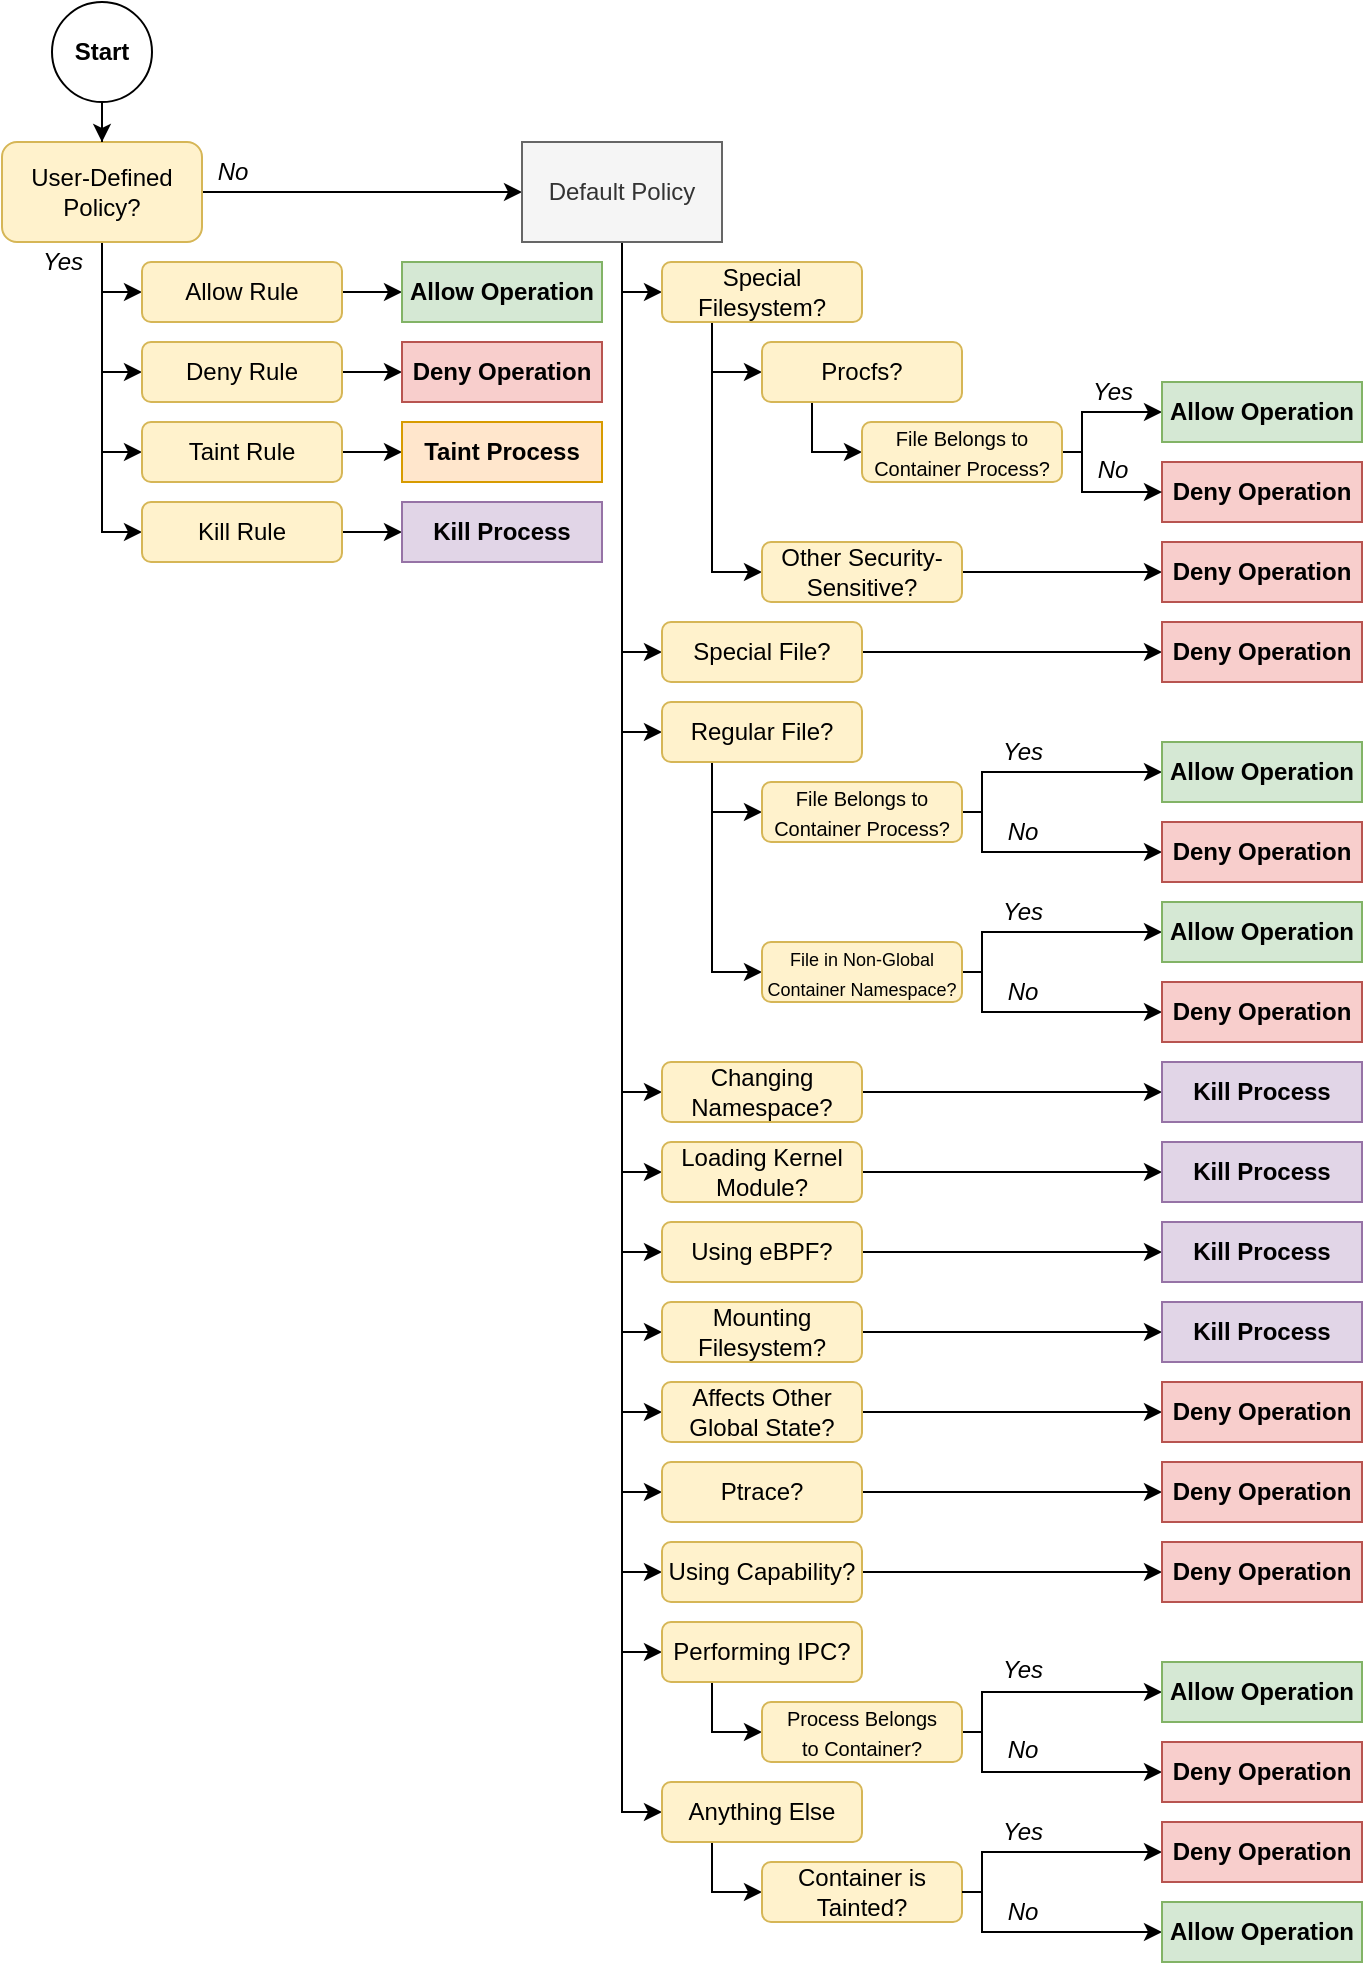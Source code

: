 <mxfile version="14.6.13" type="device"><diagram id="fOJPzqBjDy3xCo2itOu9" name="Page-1"><mxGraphModel dx="1902" dy="1075" grid="1" gridSize="10" guides="1" tooltips="1" connect="1" arrows="1" fold="1" page="1" pageScale="1" pageWidth="850" pageHeight="1100" math="0" shadow="0"><root><mxCell id="0"/><mxCell id="1" parent="0"/><mxCell id="1VYHeqjcHMtqplblWA4W-11" style="edgeStyle=orthogonalEdgeStyle;rounded=0;orthogonalLoop=1;jettySize=auto;html=1;exitX=0.5;exitY=1;exitDx=0;exitDy=0;entryX=0;entryY=0.5;entryDx=0;entryDy=0;" edge="1" parent="1" source="1VYHeqjcHMtqplblWA4W-1" target="1VYHeqjcHMtqplblWA4W-7"><mxGeometry relative="1" as="geometry"><Array as="points"><mxPoint x="90" y="235"/></Array></mxGeometry></mxCell><mxCell id="1VYHeqjcHMtqplblWA4W-13" style="edgeStyle=orthogonalEdgeStyle;rounded=0;orthogonalLoop=1;jettySize=auto;html=1;exitX=0.5;exitY=1;exitDx=0;exitDy=0;entryX=0;entryY=0.5;entryDx=0;entryDy=0;" edge="1" parent="1" source="1VYHeqjcHMtqplblWA4W-1" target="1VYHeqjcHMtqplblWA4W-8"><mxGeometry relative="1" as="geometry"/></mxCell><mxCell id="1VYHeqjcHMtqplblWA4W-14" style="edgeStyle=orthogonalEdgeStyle;rounded=0;orthogonalLoop=1;jettySize=auto;html=1;exitX=0.5;exitY=1;exitDx=0;exitDy=0;entryX=0;entryY=0.5;entryDx=0;entryDy=0;" edge="1" parent="1" source="1VYHeqjcHMtqplblWA4W-1" target="1VYHeqjcHMtqplblWA4W-9"><mxGeometry relative="1" as="geometry"/></mxCell><mxCell id="1VYHeqjcHMtqplblWA4W-15" style="edgeStyle=orthogonalEdgeStyle;rounded=0;orthogonalLoop=1;jettySize=auto;html=1;exitX=0.5;exitY=1;exitDx=0;exitDy=0;entryX=0;entryY=0.5;entryDx=0;entryDy=0;" edge="1" parent="1" source="1VYHeqjcHMtqplblWA4W-1" target="1VYHeqjcHMtqplblWA4W-10"><mxGeometry relative="1" as="geometry"/></mxCell><mxCell id="1VYHeqjcHMtqplblWA4W-17" style="edgeStyle=orthogonalEdgeStyle;rounded=0;orthogonalLoop=1;jettySize=auto;html=1;exitX=1;exitY=0.5;exitDx=0;exitDy=0;entryX=0;entryY=0.5;entryDx=0;entryDy=0;" edge="1" parent="1" source="1VYHeqjcHMtqplblWA4W-1" target="1VYHeqjcHMtqplblWA4W-28"><mxGeometry relative="1" as="geometry"><mxPoint x="270" y="185" as="targetPoint"/></mxGeometry></mxCell><mxCell id="1VYHeqjcHMtqplblWA4W-1" value="User-Defined Policy?" style="rounded=1;whiteSpace=wrap;html=1;fillColor=#fff2cc;strokeColor=#d6b656;" vertex="1" parent="1"><mxGeometry x="40" y="160" width="100" height="50" as="geometry"/></mxCell><mxCell id="1VYHeqjcHMtqplblWA4W-26" style="edgeStyle=orthogonalEdgeStyle;rounded=0;orthogonalLoop=1;jettySize=auto;html=1;exitX=1;exitY=0.5;exitDx=0;exitDy=0;entryX=0;entryY=0.5;entryDx=0;entryDy=0;" edge="1" parent="1" source="1VYHeqjcHMtqplblWA4W-7" target="1VYHeqjcHMtqplblWA4W-24"><mxGeometry relative="1" as="geometry"/></mxCell><mxCell id="1VYHeqjcHMtqplblWA4W-7" value="Allow Rule" style="rounded=1;whiteSpace=wrap;html=1;fillColor=#fff2cc;strokeColor=#d6b656;" vertex="1" parent="1"><mxGeometry x="110" y="220" width="100" height="30" as="geometry"/></mxCell><mxCell id="1VYHeqjcHMtqplblWA4W-20" style="edgeStyle=orthogonalEdgeStyle;rounded=0;orthogonalLoop=1;jettySize=auto;html=1;" edge="1" parent="1" source="1VYHeqjcHMtqplblWA4W-8"><mxGeometry relative="1" as="geometry"><mxPoint x="240" y="275" as="targetPoint"/></mxGeometry></mxCell><mxCell id="1VYHeqjcHMtqplblWA4W-8" value="Deny Rule" style="rounded=1;whiteSpace=wrap;html=1;fillColor=#fff2cc;strokeColor=#d6b656;" vertex="1" parent="1"><mxGeometry x="110" y="260" width="100" height="30" as="geometry"/></mxCell><mxCell id="1VYHeqjcHMtqplblWA4W-21" style="edgeStyle=orthogonalEdgeStyle;rounded=0;orthogonalLoop=1;jettySize=auto;html=1;exitX=1;exitY=0.5;exitDx=0;exitDy=0;" edge="1" parent="1" source="1VYHeqjcHMtqplblWA4W-9"><mxGeometry relative="1" as="geometry"><mxPoint x="240" y="315" as="targetPoint"/></mxGeometry></mxCell><mxCell id="1VYHeqjcHMtqplblWA4W-9" value="Taint Rule" style="rounded=1;whiteSpace=wrap;html=1;fillColor=#fff2cc;strokeColor=#d6b656;" vertex="1" parent="1"><mxGeometry x="110" y="300" width="100" height="30" as="geometry"/></mxCell><mxCell id="1VYHeqjcHMtqplblWA4W-27" style="edgeStyle=orthogonalEdgeStyle;rounded=0;orthogonalLoop=1;jettySize=auto;html=1;exitX=1;exitY=0.5;exitDx=0;exitDy=0;" edge="1" parent="1" source="1VYHeqjcHMtqplblWA4W-10" target="1VYHeqjcHMtqplblWA4W-23"><mxGeometry relative="1" as="geometry"/></mxCell><mxCell id="1VYHeqjcHMtqplblWA4W-10" value="Kill Rule" style="rounded=1;whiteSpace=wrap;html=1;fillColor=#fff2cc;strokeColor=#d6b656;" vertex="1" parent="1"><mxGeometry x="110" y="340" width="100" height="30" as="geometry"/></mxCell><mxCell id="1VYHeqjcHMtqplblWA4W-16" value="Yes" style="text;html=1;align=center;verticalAlign=middle;resizable=0;points=[];autosize=1;strokeColor=none;fontStyle=2" vertex="1" parent="1"><mxGeometry x="50" y="210" width="40" height="20" as="geometry"/></mxCell><mxCell id="1VYHeqjcHMtqplblWA4W-18" value="No" style="text;html=1;align=center;verticalAlign=middle;resizable=0;points=[];autosize=1;strokeColor=none;fontStyle=2" vertex="1" parent="1"><mxGeometry x="140" y="165" width="30" height="20" as="geometry"/></mxCell><mxCell id="1VYHeqjcHMtqplblWA4W-22" value="Deny Operation" style="rounded=0;whiteSpace=wrap;html=1;fillColor=#f8cecc;strokeColor=#b85450;fontStyle=1" vertex="1" parent="1"><mxGeometry x="240" y="260" width="100" height="30" as="geometry"/></mxCell><mxCell id="1VYHeqjcHMtqplblWA4W-23" value="Kill Process" style="rounded=0;whiteSpace=wrap;html=1;fillColor=#e1d5e7;strokeColor=#9673a6;fontStyle=1" vertex="1" parent="1"><mxGeometry x="240" y="340" width="100" height="30" as="geometry"/></mxCell><mxCell id="1VYHeqjcHMtqplblWA4W-24" value="Allow Operation" style="rounded=0;whiteSpace=wrap;html=1;fillColor=#d5e8d4;strokeColor=#82b366;fontStyle=1" vertex="1" parent="1"><mxGeometry x="240" y="220" width="100" height="30" as="geometry"/></mxCell><mxCell id="1VYHeqjcHMtqplblWA4W-25" value="Taint Process" style="rounded=0;whiteSpace=wrap;html=1;fillColor=#ffe6cc;strokeColor=#d79b00;fontStyle=1" vertex="1" parent="1"><mxGeometry x="240" y="300" width="100" height="30" as="geometry"/></mxCell><mxCell id="1VYHeqjcHMtqplblWA4W-63" style="edgeStyle=orthogonalEdgeStyle;rounded=0;orthogonalLoop=1;jettySize=auto;html=1;exitX=0.5;exitY=1;exitDx=0;exitDy=0;entryX=0;entryY=0.5;entryDx=0;entryDy=0;" edge="1" parent="1" source="1VYHeqjcHMtqplblWA4W-28" target="1VYHeqjcHMtqplblWA4W-36"><mxGeometry relative="1" as="geometry"><Array as="points"><mxPoint x="350" y="235"/></Array></mxGeometry></mxCell><mxCell id="1VYHeqjcHMtqplblWA4W-64" style="edgeStyle=orthogonalEdgeStyle;rounded=0;orthogonalLoop=1;jettySize=auto;html=1;exitX=0.5;exitY=1;exitDx=0;exitDy=0;entryX=0;entryY=0.5;entryDx=0;entryDy=0;" edge="1" parent="1" source="1VYHeqjcHMtqplblWA4W-28" target="1VYHeqjcHMtqplblWA4W-39"><mxGeometry relative="1" as="geometry"/></mxCell><mxCell id="1VYHeqjcHMtqplblWA4W-68" style="edgeStyle=orthogonalEdgeStyle;rounded=0;orthogonalLoop=1;jettySize=auto;html=1;exitX=0.5;exitY=1;exitDx=0;exitDy=0;entryX=0;entryY=0.5;entryDx=0;entryDy=0;" edge="1" parent="1" source="1VYHeqjcHMtqplblWA4W-28" target="1VYHeqjcHMtqplblWA4W-65"><mxGeometry relative="1" as="geometry"/></mxCell><mxCell id="1VYHeqjcHMtqplblWA4W-81" style="edgeStyle=orthogonalEdgeStyle;rounded=0;orthogonalLoop=1;jettySize=auto;html=1;exitX=0.5;exitY=1;exitDx=0;exitDy=0;entryX=0;entryY=0.5;entryDx=0;entryDy=0;" edge="1" parent="1" source="1VYHeqjcHMtqplblWA4W-28" target="1VYHeqjcHMtqplblWA4W-72"><mxGeometry relative="1" as="geometry"/></mxCell><mxCell id="1VYHeqjcHMtqplblWA4W-85" style="edgeStyle=orthogonalEdgeStyle;rounded=0;orthogonalLoop=1;jettySize=auto;html=1;exitX=0.5;exitY=1;exitDx=0;exitDy=0;entryX=0;entryY=0.5;entryDx=0;entryDy=0;" edge="1" parent="1" source="1VYHeqjcHMtqplblWA4W-28" target="1VYHeqjcHMtqplblWA4W-69"><mxGeometry relative="1" as="geometry"/></mxCell><mxCell id="1VYHeqjcHMtqplblWA4W-86" style="edgeStyle=orthogonalEdgeStyle;rounded=0;orthogonalLoop=1;jettySize=auto;html=1;exitX=0.5;exitY=1;exitDx=0;exitDy=0;entryX=0;entryY=0.5;entryDx=0;entryDy=0;" edge="1" parent="1" source="1VYHeqjcHMtqplblWA4W-28" target="1VYHeqjcHMtqplblWA4W-71"><mxGeometry relative="1" as="geometry"/></mxCell><mxCell id="1VYHeqjcHMtqplblWA4W-88" style="edgeStyle=orthogonalEdgeStyle;rounded=0;orthogonalLoop=1;jettySize=auto;html=1;exitX=0.5;exitY=1;exitDx=0;exitDy=0;entryX=0;entryY=0.5;entryDx=0;entryDy=0;" edge="1" parent="1" source="1VYHeqjcHMtqplblWA4W-28" target="1VYHeqjcHMtqplblWA4W-87"><mxGeometry relative="1" as="geometry"/></mxCell><mxCell id="1VYHeqjcHMtqplblWA4W-106" style="edgeStyle=orthogonalEdgeStyle;rounded=0;orthogonalLoop=1;jettySize=auto;html=1;exitX=0.5;exitY=1;exitDx=0;exitDy=0;entryX=0;entryY=0.5;entryDx=0;entryDy=0;" edge="1" parent="1" source="1VYHeqjcHMtqplblWA4W-28" target="1VYHeqjcHMtqplblWA4W-97"><mxGeometry relative="1" as="geometry"/></mxCell><mxCell id="1VYHeqjcHMtqplblWA4W-110" style="edgeStyle=orthogonalEdgeStyle;rounded=0;orthogonalLoop=1;jettySize=auto;html=1;exitX=0.5;exitY=1;exitDx=0;exitDy=0;entryX=0;entryY=0.5;entryDx=0;entryDy=0;" edge="1" parent="1" source="1VYHeqjcHMtqplblWA4W-28" target="1VYHeqjcHMtqplblWA4W-108"><mxGeometry relative="1" as="geometry"/></mxCell><mxCell id="1VYHeqjcHMtqplblWA4W-130" style="edgeStyle=orthogonalEdgeStyle;rounded=0;orthogonalLoop=1;jettySize=auto;html=1;exitX=0.5;exitY=1;exitDx=0;exitDy=0;entryX=0;entryY=0.5;entryDx=0;entryDy=0;" edge="1" parent="1" source="1VYHeqjcHMtqplblWA4W-28" target="1VYHeqjcHMtqplblWA4W-127"><mxGeometry relative="1" as="geometry"/></mxCell><mxCell id="1VYHeqjcHMtqplblWA4W-134" style="edgeStyle=orthogonalEdgeStyle;rounded=0;orthogonalLoop=1;jettySize=auto;html=1;exitX=0.5;exitY=1;exitDx=0;exitDy=0;entryX=0;entryY=0.5;entryDx=0;entryDy=0;" edge="1" parent="1" source="1VYHeqjcHMtqplblWA4W-28" target="1VYHeqjcHMtqplblWA4W-131"><mxGeometry relative="1" as="geometry"/></mxCell><mxCell id="1VYHeqjcHMtqplblWA4W-140" style="edgeStyle=orthogonalEdgeStyle;rounded=0;orthogonalLoop=1;jettySize=auto;html=1;exitX=0.5;exitY=1;exitDx=0;exitDy=0;entryX=0;entryY=0.5;entryDx=0;entryDy=0;" edge="1" parent="1" source="1VYHeqjcHMtqplblWA4W-28" target="1VYHeqjcHMtqplblWA4W-139"><mxGeometry relative="1" as="geometry"/></mxCell><mxCell id="1VYHeqjcHMtqplblWA4W-28" value="Default Policy" style="rounded=0;whiteSpace=wrap;html=1;fontFamily=Helvetica;fontSize=12;align=center;fillColor=#f5f5f5;strokeColor=#666666;fontColor=#333333;" vertex="1" parent="1"><mxGeometry x="300" y="160" width="100" height="50" as="geometry"/></mxCell><mxCell id="1VYHeqjcHMtqplblWA4W-43" style="edgeStyle=orthogonalEdgeStyle;rounded=0;orthogonalLoop=1;jettySize=auto;html=1;exitX=0.25;exitY=1;exitDx=0;exitDy=0;entryX=0;entryY=0.5;entryDx=0;entryDy=0;" edge="1" parent="1" source="1VYHeqjcHMtqplblWA4W-36" target="1VYHeqjcHMtqplblWA4W-40"><mxGeometry relative="1" as="geometry"><Array as="points"><mxPoint x="395" y="275"/></Array></mxGeometry></mxCell><mxCell id="1VYHeqjcHMtqplblWA4W-44" style="edgeStyle=orthogonalEdgeStyle;rounded=0;orthogonalLoop=1;jettySize=auto;html=1;exitX=0.25;exitY=1;exitDx=0;exitDy=0;entryX=0;entryY=0.5;entryDx=0;entryDy=0;" edge="1" parent="1" source="1VYHeqjcHMtqplblWA4W-36" target="1VYHeqjcHMtqplblWA4W-41"><mxGeometry relative="1" as="geometry"/></mxCell><mxCell id="1VYHeqjcHMtqplblWA4W-36" value="Special Filesystem?" style="rounded=1;whiteSpace=wrap;html=1;fillColor=#fff2cc;strokeColor=#d6b656;" vertex="1" parent="1"><mxGeometry x="370" y="220" width="100" height="30" as="geometry"/></mxCell><mxCell id="1VYHeqjcHMtqplblWA4W-62" style="edgeStyle=orthogonalEdgeStyle;rounded=0;orthogonalLoop=1;jettySize=auto;html=1;exitX=1;exitY=0.5;exitDx=0;exitDy=0;" edge="1" parent="1" source="1VYHeqjcHMtqplblWA4W-39" target="1VYHeqjcHMtqplblWA4W-61"><mxGeometry relative="1" as="geometry"/></mxCell><mxCell id="1VYHeqjcHMtqplblWA4W-39" value="Special File?" style="rounded=1;whiteSpace=wrap;html=1;fillColor=#fff2cc;strokeColor=#d6b656;" vertex="1" parent="1"><mxGeometry x="370" y="400" width="100" height="30" as="geometry"/></mxCell><mxCell id="1VYHeqjcHMtqplblWA4W-51" style="edgeStyle=orthogonalEdgeStyle;rounded=0;orthogonalLoop=1;jettySize=auto;html=1;exitX=0.25;exitY=1;exitDx=0;exitDy=0;entryX=0;entryY=0.5;entryDx=0;entryDy=0;" edge="1" parent="1" source="1VYHeqjcHMtqplblWA4W-40" target="1VYHeqjcHMtqplblWA4W-50"><mxGeometry relative="1" as="geometry"><Array as="points"><mxPoint x="445" y="315"/></Array></mxGeometry></mxCell><mxCell id="1VYHeqjcHMtqplblWA4W-40" value="Procfs?" style="rounded=1;whiteSpace=wrap;html=1;fillColor=#fff2cc;strokeColor=#d6b656;" vertex="1" parent="1"><mxGeometry x="420" y="260" width="100" height="30" as="geometry"/></mxCell><mxCell id="1VYHeqjcHMtqplblWA4W-58" style="edgeStyle=orthogonalEdgeStyle;rounded=0;orthogonalLoop=1;jettySize=auto;html=1;exitX=1;exitY=0.5;exitDx=0;exitDy=0;" edge="1" parent="1" source="1VYHeqjcHMtqplblWA4W-41" target="1VYHeqjcHMtqplblWA4W-57"><mxGeometry relative="1" as="geometry"/></mxCell><mxCell id="1VYHeqjcHMtqplblWA4W-41" value="Other Security-Sensitive?" style="rounded=1;whiteSpace=wrap;html=1;fillColor=#fff2cc;strokeColor=#d6b656;" vertex="1" parent="1"><mxGeometry x="420" y="360" width="100" height="30" as="geometry"/></mxCell><mxCell id="1VYHeqjcHMtqplblWA4W-46" value="Deny Operation" style="rounded=0;whiteSpace=wrap;html=1;fillColor=#f8cecc;strokeColor=#b85450;fontStyle=1" vertex="1" parent="1"><mxGeometry x="620" y="320" width="100" height="30" as="geometry"/></mxCell><mxCell id="1VYHeqjcHMtqplblWA4W-53" style="edgeStyle=orthogonalEdgeStyle;rounded=0;orthogonalLoop=1;jettySize=auto;html=1;exitX=1;exitY=0.5;exitDx=0;exitDy=0;" edge="1" parent="1" source="1VYHeqjcHMtqplblWA4W-50" target="1VYHeqjcHMtqplblWA4W-52"><mxGeometry relative="1" as="geometry"><Array as="points"><mxPoint x="580" y="315"/><mxPoint x="580" y="295"/></Array></mxGeometry></mxCell><mxCell id="1VYHeqjcHMtqplblWA4W-54" style="edgeStyle=orthogonalEdgeStyle;rounded=0;orthogonalLoop=1;jettySize=auto;html=1;exitX=1;exitY=0.5;exitDx=0;exitDy=0;" edge="1" parent="1" source="1VYHeqjcHMtqplblWA4W-50" target="1VYHeqjcHMtqplblWA4W-46"><mxGeometry relative="1" as="geometry"><Array as="points"><mxPoint x="580" y="315"/><mxPoint x="580" y="335"/></Array></mxGeometry></mxCell><mxCell id="1VYHeqjcHMtqplblWA4W-50" value="&lt;font style=&quot;font-size: 10px&quot;&gt;File Belongs to Container Process?&lt;/font&gt;" style="rounded=1;whiteSpace=wrap;html=1;fillColor=#fff2cc;strokeColor=#d6b656;" vertex="1" parent="1"><mxGeometry x="470" y="300" width="100" height="30" as="geometry"/></mxCell><mxCell id="1VYHeqjcHMtqplblWA4W-52" value="Allow Operation" style="rounded=0;whiteSpace=wrap;html=1;fillColor=#d5e8d4;strokeColor=#82b366;fontStyle=1" vertex="1" parent="1"><mxGeometry x="620" y="280" width="100" height="30" as="geometry"/></mxCell><mxCell id="1VYHeqjcHMtqplblWA4W-55" value="Yes" style="text;html=1;align=center;verticalAlign=middle;resizable=0;points=[];autosize=1;strokeColor=none;fontStyle=2" vertex="1" parent="1"><mxGeometry x="575" y="275" width="40" height="20" as="geometry"/></mxCell><mxCell id="1VYHeqjcHMtqplblWA4W-56" value="No" style="text;html=1;align=center;verticalAlign=middle;resizable=0;points=[];autosize=1;strokeColor=none;fontStyle=2" vertex="1" parent="1"><mxGeometry x="580" y="314" width="30" height="20" as="geometry"/></mxCell><mxCell id="1VYHeqjcHMtqplblWA4W-57" value="Deny Operation" style="rounded=0;whiteSpace=wrap;html=1;fillColor=#f8cecc;strokeColor=#b85450;fontStyle=1" vertex="1" parent="1"><mxGeometry x="620" y="360" width="100" height="30" as="geometry"/></mxCell><mxCell id="1VYHeqjcHMtqplblWA4W-61" value="Deny Operation" style="rounded=0;whiteSpace=wrap;html=1;fillColor=#f8cecc;strokeColor=#b85450;fontStyle=1" vertex="1" parent="1"><mxGeometry x="620" y="400" width="100" height="30" as="geometry"/></mxCell><mxCell id="1VYHeqjcHMtqplblWA4W-67" style="edgeStyle=orthogonalEdgeStyle;rounded=0;orthogonalLoop=1;jettySize=auto;html=1;exitX=1;exitY=0.5;exitDx=0;exitDy=0;" edge="1" parent="1" source="1VYHeqjcHMtqplblWA4W-65" target="1VYHeqjcHMtqplblWA4W-66"><mxGeometry relative="1" as="geometry"/></mxCell><mxCell id="1VYHeqjcHMtqplblWA4W-65" value="Changing Namespace?" style="rounded=1;whiteSpace=wrap;html=1;fillColor=#fff2cc;strokeColor=#d6b656;" vertex="1" parent="1"><mxGeometry x="370" y="620" width="100" height="30" as="geometry"/></mxCell><mxCell id="1VYHeqjcHMtqplblWA4W-66" value="Kill Process" style="rounded=0;whiteSpace=wrap;html=1;fillColor=#e1d5e7;strokeColor=#9673a6;fontStyle=1" vertex="1" parent="1"><mxGeometry x="620" y="620" width="100" height="30" as="geometry"/></mxCell><mxCell id="1VYHeqjcHMtqplblWA4W-82" style="edgeStyle=orthogonalEdgeStyle;rounded=0;orthogonalLoop=1;jettySize=auto;html=1;exitX=1;exitY=0.5;exitDx=0;exitDy=0;" edge="1" parent="1" source="1VYHeqjcHMtqplblWA4W-69" target="1VYHeqjcHMtqplblWA4W-70"><mxGeometry relative="1" as="geometry"/></mxCell><mxCell id="1VYHeqjcHMtqplblWA4W-69" value="Loading Kernel Module?" style="rounded=1;whiteSpace=wrap;html=1;fillColor=#fff2cc;strokeColor=#d6b656;" vertex="1" parent="1"><mxGeometry x="370" y="660" width="100" height="30" as="geometry"/></mxCell><mxCell id="1VYHeqjcHMtqplblWA4W-70" value="Kill Process" style="rounded=0;whiteSpace=wrap;html=1;fillColor=#e1d5e7;strokeColor=#9673a6;fontStyle=1" vertex="1" parent="1"><mxGeometry x="620" y="660" width="100" height="30" as="geometry"/></mxCell><mxCell id="1VYHeqjcHMtqplblWA4W-84" style="edgeStyle=orthogonalEdgeStyle;rounded=0;orthogonalLoop=1;jettySize=auto;html=1;exitX=1;exitY=0.5;exitDx=0;exitDy=0;" edge="1" parent="1" source="1VYHeqjcHMtqplblWA4W-71" target="1VYHeqjcHMtqplblWA4W-83"><mxGeometry relative="1" as="geometry"/></mxCell><mxCell id="1VYHeqjcHMtqplblWA4W-71" value="Using eBPF?" style="rounded=1;whiteSpace=wrap;html=1;fillColor=#fff2cc;strokeColor=#d6b656;" vertex="1" parent="1"><mxGeometry x="370" y="700" width="100" height="30" as="geometry"/></mxCell><mxCell id="1VYHeqjcHMtqplblWA4W-74" style="edgeStyle=orthogonalEdgeStyle;rounded=0;orthogonalLoop=1;jettySize=auto;html=1;exitX=0.25;exitY=1;exitDx=0;exitDy=0;entryX=0;entryY=0.5;entryDx=0;entryDy=0;" edge="1" parent="1" source="1VYHeqjcHMtqplblWA4W-72" target="1VYHeqjcHMtqplblWA4W-73"><mxGeometry relative="1" as="geometry"><Array as="points"><mxPoint x="395" y="495"/></Array></mxGeometry></mxCell><mxCell id="1VYHeqjcHMtqplblWA4W-119" style="edgeStyle=orthogonalEdgeStyle;rounded=0;orthogonalLoop=1;jettySize=auto;html=1;exitX=0.25;exitY=1;exitDx=0;exitDy=0;entryX=0;entryY=0.5;entryDx=0;entryDy=0;" edge="1" parent="1" source="1VYHeqjcHMtqplblWA4W-72" target="1VYHeqjcHMtqplblWA4W-118"><mxGeometry relative="1" as="geometry"/></mxCell><mxCell id="1VYHeqjcHMtqplblWA4W-72" value="Regular File?" style="rounded=1;whiteSpace=wrap;html=1;fillColor=#fff2cc;strokeColor=#d6b656;" vertex="1" parent="1"><mxGeometry x="370" y="440" width="100" height="30" as="geometry"/></mxCell><mxCell id="1VYHeqjcHMtqplblWA4W-77" style="edgeStyle=orthogonalEdgeStyle;rounded=0;orthogonalLoop=1;jettySize=auto;html=1;exitX=1;exitY=0.5;exitDx=0;exitDy=0;" edge="1" parent="1" source="1VYHeqjcHMtqplblWA4W-73" target="1VYHeqjcHMtqplblWA4W-75"><mxGeometry relative="1" as="geometry"><Array as="points"><mxPoint x="530" y="495"/><mxPoint x="530" y="475"/></Array></mxGeometry></mxCell><mxCell id="1VYHeqjcHMtqplblWA4W-78" style="edgeStyle=orthogonalEdgeStyle;rounded=0;orthogonalLoop=1;jettySize=auto;html=1;exitX=1;exitY=0.5;exitDx=0;exitDy=0;" edge="1" parent="1" source="1VYHeqjcHMtqplblWA4W-73" target="1VYHeqjcHMtqplblWA4W-76"><mxGeometry relative="1" as="geometry"><Array as="points"><mxPoint x="530" y="495"/><mxPoint x="530" y="515"/></Array></mxGeometry></mxCell><mxCell id="1VYHeqjcHMtqplblWA4W-73" value="&lt;font style=&quot;font-size: 10px&quot;&gt;File Belongs to Container Process?&lt;/font&gt;" style="rounded=1;whiteSpace=wrap;html=1;fillColor=#fff2cc;strokeColor=#d6b656;" vertex="1" parent="1"><mxGeometry x="420" y="480" width="100" height="30" as="geometry"/></mxCell><mxCell id="1VYHeqjcHMtqplblWA4W-75" value="Allow Operation" style="rounded=0;whiteSpace=wrap;html=1;fillColor=#d5e8d4;strokeColor=#82b366;fontStyle=1" vertex="1" parent="1"><mxGeometry x="620" y="460" width="100" height="30" as="geometry"/></mxCell><mxCell id="1VYHeqjcHMtqplblWA4W-76" value="Deny Operation" style="rounded=0;whiteSpace=wrap;html=1;fillColor=#f8cecc;strokeColor=#b85450;fontStyle=1" vertex="1" parent="1"><mxGeometry x="620" y="500" width="100" height="30" as="geometry"/></mxCell><mxCell id="1VYHeqjcHMtqplblWA4W-83" value="Kill Process" style="rounded=0;whiteSpace=wrap;html=1;fillColor=#e1d5e7;strokeColor=#9673a6;fontStyle=1" vertex="1" parent="1"><mxGeometry x="620" y="700" width="100" height="30" as="geometry"/></mxCell><mxCell id="1VYHeqjcHMtqplblWA4W-96" style="edgeStyle=orthogonalEdgeStyle;rounded=0;orthogonalLoop=1;jettySize=auto;html=1;exitX=0.25;exitY=1;exitDx=0;exitDy=0;entryX=0;entryY=0.5;entryDx=0;entryDy=0;" edge="1" parent="1" source="1VYHeqjcHMtqplblWA4W-87" target="1VYHeqjcHMtqplblWA4W-95"><mxGeometry relative="1" as="geometry"><Array as="points"><mxPoint x="395" y="955"/></Array></mxGeometry></mxCell><mxCell id="1VYHeqjcHMtqplblWA4W-87" value="Performing IPC?" style="rounded=1;whiteSpace=wrap;html=1;fillColor=#fff2cc;strokeColor=#d6b656;" vertex="1" parent="1"><mxGeometry x="370" y="900" width="100" height="30" as="geometry"/></mxCell><mxCell id="1VYHeqjcHMtqplblWA4W-89" style="edgeStyle=orthogonalEdgeStyle;rounded=0;orthogonalLoop=1;jettySize=auto;html=1;exitX=1;exitY=0.5;exitDx=0;exitDy=0;" edge="1" source="1VYHeqjcHMtqplblWA4W-95" target="1VYHeqjcHMtqplblWA4W-91" parent="1"><mxGeometry relative="1" as="geometry"><Array as="points"><mxPoint x="530" y="955"/><mxPoint x="530" y="935"/></Array></mxGeometry></mxCell><mxCell id="1VYHeqjcHMtqplblWA4W-90" style="edgeStyle=orthogonalEdgeStyle;rounded=0;orthogonalLoop=1;jettySize=auto;html=1;exitX=1;exitY=0.5;exitDx=0;exitDy=0;" edge="1" source="1VYHeqjcHMtqplblWA4W-95" target="1VYHeqjcHMtqplblWA4W-92" parent="1"><mxGeometry relative="1" as="geometry"><Array as="points"><mxPoint x="530" y="955"/><mxPoint x="530" y="975"/></Array></mxGeometry></mxCell><mxCell id="1VYHeqjcHMtqplblWA4W-91" value="Allow Operation" style="rounded=0;whiteSpace=wrap;html=1;fillColor=#d5e8d4;strokeColor=#82b366;fontStyle=1" vertex="1" parent="1"><mxGeometry x="620" y="920" width="100" height="30" as="geometry"/></mxCell><mxCell id="1VYHeqjcHMtqplblWA4W-92" value="Deny Operation" style="rounded=0;whiteSpace=wrap;html=1;fillColor=#f8cecc;strokeColor=#b85450;fontStyle=1" vertex="1" parent="1"><mxGeometry x="620" y="960" width="100" height="30" as="geometry"/></mxCell><mxCell id="1VYHeqjcHMtqplblWA4W-95" value="&lt;font style=&quot;font-size: 10px&quot;&gt;Process Belongs&lt;br&gt;to Container?&lt;/font&gt;" style="rounded=1;whiteSpace=wrap;html=1;fillColor=#fff2cc;strokeColor=#d6b656;" vertex="1" parent="1"><mxGeometry x="420" y="940" width="100" height="30" as="geometry"/></mxCell><mxCell id="1VYHeqjcHMtqplblWA4W-105" style="edgeStyle=orthogonalEdgeStyle;rounded=0;orthogonalLoop=1;jettySize=auto;html=1;exitX=0.25;exitY=1;exitDx=0;exitDy=0;entryX=0;entryY=0.5;entryDx=0;entryDy=0;" edge="1" parent="1" source="1VYHeqjcHMtqplblWA4W-97" target="1VYHeqjcHMtqplblWA4W-98"><mxGeometry relative="1" as="geometry"><Array as="points"><mxPoint x="395" y="1035"/></Array></mxGeometry></mxCell><mxCell id="1VYHeqjcHMtqplblWA4W-97" value="Anything Else" style="rounded=1;whiteSpace=wrap;html=1;fillColor=#fff2cc;strokeColor=#d6b656;" vertex="1" parent="1"><mxGeometry x="370" y="980" width="100" height="30" as="geometry"/></mxCell><mxCell id="1VYHeqjcHMtqplblWA4W-98" value="Container is Tainted?" style="rounded=1;whiteSpace=wrap;html=1;fillColor=#fff2cc;strokeColor=#d6b656;" vertex="1" parent="1"><mxGeometry x="420" y="1020" width="100" height="30" as="geometry"/></mxCell><mxCell id="1VYHeqjcHMtqplblWA4W-99" style="edgeStyle=orthogonalEdgeStyle;rounded=0;orthogonalLoop=1;jettySize=auto;html=1;exitX=1;exitY=0.5;exitDx=0;exitDy=0;" edge="1" target="1VYHeqjcHMtqplblWA4W-101" parent="1"><mxGeometry relative="1" as="geometry"><mxPoint x="520" y="1035" as="sourcePoint"/><Array as="points"><mxPoint x="530" y="1035"/><mxPoint x="530" y="1015"/></Array></mxGeometry></mxCell><mxCell id="1VYHeqjcHMtqplblWA4W-100" style="edgeStyle=orthogonalEdgeStyle;rounded=0;orthogonalLoop=1;jettySize=auto;html=1;exitX=1;exitY=0.5;exitDx=0;exitDy=0;" edge="1" target="1VYHeqjcHMtqplblWA4W-102" parent="1"><mxGeometry relative="1" as="geometry"><mxPoint x="520" y="1035" as="sourcePoint"/><Array as="points"><mxPoint x="530" y="1035"/><mxPoint x="530" y="1055"/></Array></mxGeometry></mxCell><mxCell id="1VYHeqjcHMtqplblWA4W-101" value="Deny Operation" style="rounded=0;whiteSpace=wrap;html=1;fillColor=#f8cecc;strokeColor=#b85450;fontStyle=1" vertex="1" parent="1"><mxGeometry x="620" y="1000" width="100" height="30" as="geometry"/></mxCell><mxCell id="1VYHeqjcHMtqplblWA4W-102" value="Allow Operation" style="rounded=0;whiteSpace=wrap;html=1;fillColor=#d5e8d4;strokeColor=#82b366;fontStyle=1" vertex="1" parent="1"><mxGeometry x="620" y="1040" width="100" height="30" as="geometry"/></mxCell><mxCell id="1VYHeqjcHMtqplblWA4W-111" style="edgeStyle=orthogonalEdgeStyle;rounded=0;orthogonalLoop=1;jettySize=auto;html=1;exitX=1;exitY=0.5;exitDx=0;exitDy=0;entryX=0;entryY=0.5;entryDx=0;entryDy=0;" edge="1" parent="1" source="1VYHeqjcHMtqplblWA4W-108" target="1VYHeqjcHMtqplblWA4W-109"><mxGeometry relative="1" as="geometry"/></mxCell><mxCell id="1VYHeqjcHMtqplblWA4W-108" value="Mounting Filesystem?" style="rounded=1;whiteSpace=wrap;html=1;fillColor=#fff2cc;strokeColor=#d6b656;" vertex="1" parent="1"><mxGeometry x="370" y="740" width="100" height="30" as="geometry"/></mxCell><mxCell id="1VYHeqjcHMtqplblWA4W-109" value="Kill Process" style="rounded=0;whiteSpace=wrap;html=1;fillColor=#e1d5e7;strokeColor=#9673a6;fontStyle=1" vertex="1" parent="1"><mxGeometry x="620" y="740" width="100" height="30" as="geometry"/></mxCell><mxCell id="1VYHeqjcHMtqplblWA4W-112" style="edgeStyle=orthogonalEdgeStyle;rounded=0;orthogonalLoop=1;jettySize=auto;html=1;exitX=1;exitY=0.5;exitDx=0;exitDy=0;" edge="1" source="1VYHeqjcHMtqplblWA4W-118" parent="1"><mxGeometry relative="1" as="geometry"><mxPoint x="620" y="555" as="targetPoint"/><Array as="points"><mxPoint x="530" y="575"/><mxPoint x="530" y="555"/></Array></mxGeometry></mxCell><mxCell id="1VYHeqjcHMtqplblWA4W-113" style="edgeStyle=orthogonalEdgeStyle;rounded=0;orthogonalLoop=1;jettySize=auto;html=1;exitX=1;exitY=0.5;exitDx=0;exitDy=0;" edge="1" source="1VYHeqjcHMtqplblWA4W-118" parent="1"><mxGeometry relative="1" as="geometry"><mxPoint x="620" y="595" as="targetPoint"/><Array as="points"><mxPoint x="530" y="575"/><mxPoint x="530" y="595"/></Array></mxGeometry></mxCell><mxCell id="1VYHeqjcHMtqplblWA4W-114" value="Allow Operation" style="rounded=0;whiteSpace=wrap;html=1;fillColor=#d5e8d4;strokeColor=#82b366;fontStyle=1" vertex="1" parent="1"><mxGeometry x="620" y="540" width="100" height="30" as="geometry"/></mxCell><mxCell id="1VYHeqjcHMtqplblWA4W-115" value="Deny Operation" style="rounded=0;whiteSpace=wrap;html=1;fillColor=#f8cecc;strokeColor=#b85450;fontStyle=1" vertex="1" parent="1"><mxGeometry x="620" y="580" width="100" height="30" as="geometry"/></mxCell><mxCell id="1VYHeqjcHMtqplblWA4W-116" value="Yes" style="text;html=1;align=center;verticalAlign=middle;resizable=0;points=[];autosize=1;strokeColor=none;fontStyle=2" vertex="1" parent="1"><mxGeometry x="530" y="535" width="40" height="20" as="geometry"/></mxCell><mxCell id="1VYHeqjcHMtqplblWA4W-117" value="No" style="text;html=1;align=center;verticalAlign=middle;resizable=0;points=[];autosize=1;strokeColor=none;fontStyle=2" vertex="1" parent="1"><mxGeometry x="535" y="575" width="30" height="20" as="geometry"/></mxCell><mxCell id="1VYHeqjcHMtqplblWA4W-118" value="&lt;font style=&quot;font-size: 9px&quot;&gt;File in Non-Global Container Namespace?&lt;/font&gt;" style="rounded=1;whiteSpace=wrap;html=1;fillColor=#fff2cc;strokeColor=#d6b656;" vertex="1" parent="1"><mxGeometry x="420" y="560" width="100" height="30" as="geometry"/></mxCell><mxCell id="1VYHeqjcHMtqplblWA4W-120" value="Yes" style="text;html=1;align=center;verticalAlign=middle;resizable=0;points=[];autosize=1;strokeColor=none;fontStyle=2" vertex="1" parent="1"><mxGeometry x="530" y="455" width="40" height="20" as="geometry"/></mxCell><mxCell id="1VYHeqjcHMtqplblWA4W-121" value="No" style="text;html=1;align=center;verticalAlign=middle;resizable=0;points=[];autosize=1;strokeColor=none;fontStyle=2" vertex="1" parent="1"><mxGeometry x="535" y="495" width="30" height="20" as="geometry"/></mxCell><mxCell id="1VYHeqjcHMtqplblWA4W-122" value="Yes" style="text;html=1;align=center;verticalAlign=middle;resizable=0;points=[];autosize=1;strokeColor=none;fontStyle=2" vertex="1" parent="1"><mxGeometry x="530" y="995" width="40" height="20" as="geometry"/></mxCell><mxCell id="1VYHeqjcHMtqplblWA4W-123" value="No" style="text;html=1;align=center;verticalAlign=middle;resizable=0;points=[];autosize=1;strokeColor=none;fontStyle=2" vertex="1" parent="1"><mxGeometry x="535" y="1035" width="30" height="20" as="geometry"/></mxCell><mxCell id="1VYHeqjcHMtqplblWA4W-124" value="No" style="text;html=1;align=center;verticalAlign=middle;resizable=0;points=[];autosize=1;strokeColor=none;fontStyle=2" vertex="1" parent="1"><mxGeometry x="535" y="954" width="30" height="20" as="geometry"/></mxCell><mxCell id="1VYHeqjcHMtqplblWA4W-125" value="Yes" style="text;html=1;align=center;verticalAlign=middle;resizable=0;points=[];autosize=1;strokeColor=none;fontStyle=2" vertex="1" parent="1"><mxGeometry x="530" y="914" width="40" height="20" as="geometry"/></mxCell><mxCell id="1VYHeqjcHMtqplblWA4W-129" style="edgeStyle=orthogonalEdgeStyle;rounded=0;orthogonalLoop=1;jettySize=auto;html=1;exitX=1;exitY=0.5;exitDx=0;exitDy=0;entryX=0;entryY=0.5;entryDx=0;entryDy=0;" edge="1" parent="1" source="1VYHeqjcHMtqplblWA4W-127" target="1VYHeqjcHMtqplblWA4W-128"><mxGeometry relative="1" as="geometry"/></mxCell><mxCell id="1VYHeqjcHMtqplblWA4W-127" value="Using Capability?" style="rounded=1;whiteSpace=wrap;html=1;fillColor=#fff2cc;strokeColor=#d6b656;" vertex="1" parent="1"><mxGeometry x="370" y="860" width="100" height="30" as="geometry"/></mxCell><mxCell id="1VYHeqjcHMtqplblWA4W-128" value="Deny Operation" style="rounded=0;whiteSpace=wrap;html=1;fillColor=#f8cecc;strokeColor=#b85450;fontStyle=1" vertex="1" parent="1"><mxGeometry x="620" y="860" width="100" height="30" as="geometry"/></mxCell><mxCell id="1VYHeqjcHMtqplblWA4W-133" style="edgeStyle=orthogonalEdgeStyle;rounded=0;orthogonalLoop=1;jettySize=auto;html=1;exitX=1;exitY=0.5;exitDx=0;exitDy=0;" edge="1" parent="1" source="1VYHeqjcHMtqplblWA4W-131" target="1VYHeqjcHMtqplblWA4W-132"><mxGeometry relative="1" as="geometry"/></mxCell><mxCell id="1VYHeqjcHMtqplblWA4W-131" value="Affects Other Global State?" style="rounded=1;whiteSpace=wrap;html=1;fillColor=#fff2cc;strokeColor=#d6b656;" vertex="1" parent="1"><mxGeometry x="370" y="780" width="100" height="30" as="geometry"/></mxCell><mxCell id="1VYHeqjcHMtqplblWA4W-132" value="Deny Operation" style="rounded=0;whiteSpace=wrap;html=1;fillColor=#f8cecc;strokeColor=#b85450;fontStyle=1" vertex="1" parent="1"><mxGeometry x="620" y="780" width="100" height="30" as="geometry"/></mxCell><mxCell id="1VYHeqjcHMtqplblWA4W-136" style="edgeStyle=orthogonalEdgeStyle;rounded=0;orthogonalLoop=1;jettySize=auto;html=1;exitX=0.5;exitY=1;exitDx=0;exitDy=0;" edge="1" parent="1" source="1VYHeqjcHMtqplblWA4W-135" target="1VYHeqjcHMtqplblWA4W-1"><mxGeometry relative="1" as="geometry"/></mxCell><mxCell id="1VYHeqjcHMtqplblWA4W-135" value="Start" style="ellipse;whiteSpace=wrap;html=1;aspect=fixed;fontStyle=1" vertex="1" parent="1"><mxGeometry x="65" y="90" width="50" height="50" as="geometry"/></mxCell><mxCell id="1VYHeqjcHMtqplblWA4W-137" style="edgeStyle=orthogonalEdgeStyle;rounded=0;orthogonalLoop=1;jettySize=auto;html=1;exitX=1;exitY=0.5;exitDx=0;exitDy=0;" edge="1" source="1VYHeqjcHMtqplblWA4W-139" target="1VYHeqjcHMtqplblWA4W-138" parent="1"><mxGeometry relative="1" as="geometry"/></mxCell><mxCell id="1VYHeqjcHMtqplblWA4W-138" value="Deny Operation" style="rounded=0;whiteSpace=wrap;html=1;fillColor=#f8cecc;strokeColor=#b85450;fontStyle=1" vertex="1" parent="1"><mxGeometry x="620" y="820" width="100" height="30" as="geometry"/></mxCell><mxCell id="1VYHeqjcHMtqplblWA4W-139" value="Ptrace?" style="rounded=1;whiteSpace=wrap;html=1;fillColor=#fff2cc;strokeColor=#d6b656;" vertex="1" parent="1"><mxGeometry x="370" y="820" width="100" height="30" as="geometry"/></mxCell></root></mxGraphModel></diagram></mxfile>